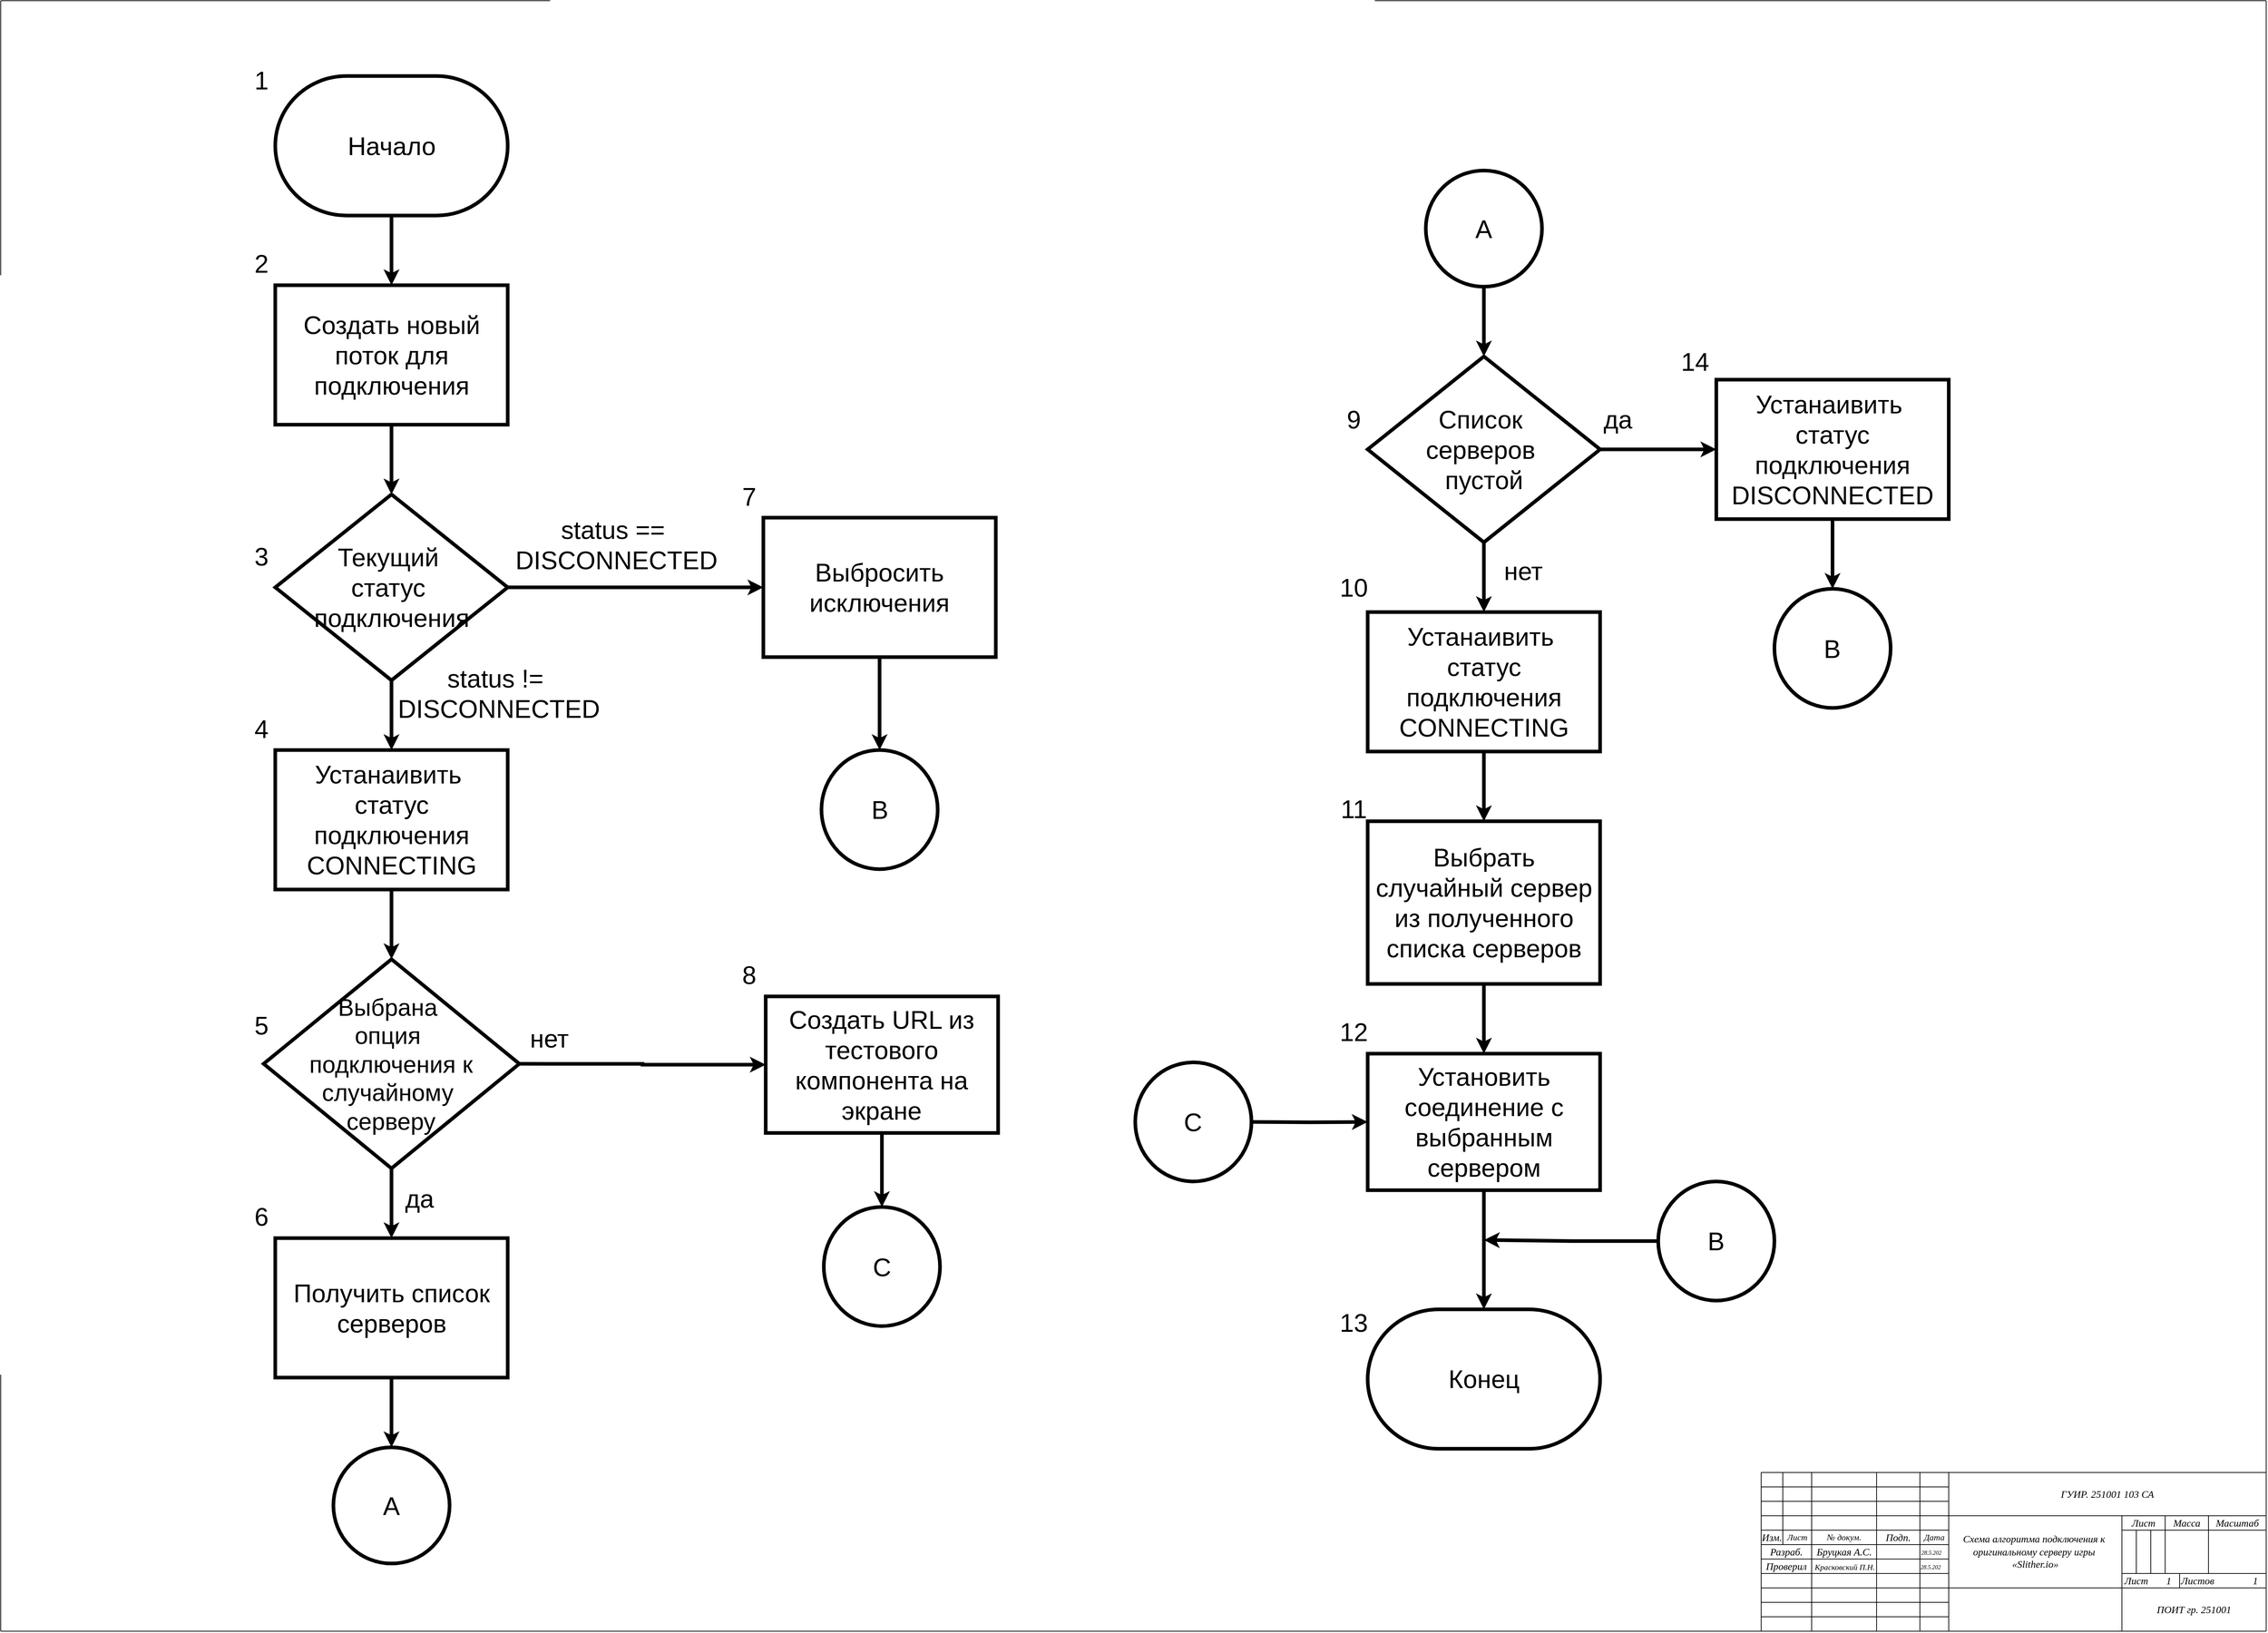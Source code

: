 <mxfile version="24.4.8" type="device">
  <diagram id="b_TIV87pcosbFDb4-95I" name="Page-1">
    <mxGraphModel dx="5293" dy="3713" grid="1" gridSize="10" guides="1" tooltips="1" connect="1" arrows="1" fold="1" page="1" pageScale="1" pageWidth="3300" pageHeight="2339" math="0" shadow="0">
      <root>
        <mxCell id="0" />
        <mxCell id="1" parent="0" />
        <mxCell id="flblZkYbyNQ9tiGkdh4v-29" value="" style="group;fontSize=14;" parent="1" vertex="1" connectable="0">
          <mxGeometry x="2560" y="2080" width="700" height="220" as="geometry" />
        </mxCell>
        <mxCell id="U5MXIK-24vMOK5HsXXuc-69" style="vsdxID=8;edgeStyle=none;startArrow=none;endArrow=none;startSize=5;endSize=5;strokeColor=#000000;spacingTop=0;spacingBottom=0;spacingLeft=0;spacingRight=0;verticalAlign=middle;html=1;labelBackgroundColor=#ffffff;rounded=0;fontSize=14;" parent="flblZkYbyNQ9tiGkdh4v-29" edge="1">
          <mxGeometry relative="1" as="geometry">
            <mxPoint as="offset" />
            <Array as="points" />
            <mxPoint as="sourcePoint" />
            <mxPoint x="700" as="targetPoint" />
          </mxGeometry>
        </mxCell>
        <mxCell id="U5MXIK-24vMOK5HsXXuc-68" style="vsdxID=6;edgeStyle=none;startArrow=none;endArrow=none;startSize=5;endSize=5;strokeColor=#000000;spacingTop=0;spacingBottom=0;spacingLeft=0;spacingRight=0;verticalAlign=middle;html=1;labelBackgroundColor=#ffffff;rounded=0;fontSize=14;" parent="flblZkYbyNQ9tiGkdh4v-29" edge="1">
          <mxGeometry relative="1" as="geometry">
            <mxPoint x="10" as="offset" />
            <Array as="points" />
            <mxPoint y="220" as="sourcePoint" />
            <mxPoint as="targetPoint" />
          </mxGeometry>
        </mxCell>
        <mxCell id="U5MXIK-24vMOK5HsXXuc-2" value="&lt;p style=&quot;margin: 0px; text-indent: 0px; direction: ltr; font-size: 14px;&quot;&gt;&lt;font style=&quot;font-size: 14px; font-family: &amp;quot;times new roman&amp;quot;; color: rgb(0, 0, 0); direction: ltr; letter-spacing: 0px; line-height: 140%; opacity: 1;&quot;&gt;&lt;i style=&quot;font-size: 14px;&quot;&gt;Разраб.&lt;/i&gt;&lt;/font&gt;&lt;font style=&quot;font-size: 14px; font-family: &amp;quot;times new roman&amp;quot;; color: rgb(0, 0, 0); direction: ltr; letter-spacing: 0px; line-height: 140%; opacity: 1;&quot;&gt;&lt;br style=&quot;font-size: 14px;&quot;&gt;&lt;/font&gt;&lt;/p&gt;" style="verticalAlign=middle;align=center;vsdxID=41;fillColor=none;gradientColor=none;shape=stencil(nZBLDoAgDERP0z3SIyjew0SURgSD+Lu9kMZoXLhwN9O+tukAlrNpJg1SzDH4QW/URgNYgZTkjA4UkwJUgGXng+6DX1zLfmoymdXo17xh5zmRJ6Q42BWCfc2oJfdAr+Yv+AP9Cb7OJ3H/2JG1HNGz/84klThPVCc=);strokeColor=none;labelBackgroundColor=none;rounded=0;html=1;whiteSpace=wrap;fontSize=14;" parent="flblZkYbyNQ9tiGkdh4v-29" vertex="1">
          <mxGeometry y="100" width="70" height="20" as="geometry" />
        </mxCell>
        <mxCell id="U5MXIK-24vMOK5HsXXuc-4" value="&lt;p style=&quot;margin: 0px; text-indent: 0px; direction: ltr; font-size: 14px;&quot;&gt;&lt;font style=&quot;font-size: 14px; font-family: &amp;quot;times new roman&amp;quot;; color: rgb(0, 0, 0); direction: ltr; letter-spacing: 0px; line-height: 140%; opacity: 1;&quot;&gt;&lt;i style=&quot;font-size: 14px;&quot;&gt;Подп.&lt;/i&gt;&lt;/font&gt;&lt;font style=&quot;font-size: 14px; font-family: &amp;quot;times new roman&amp;quot;; color: rgb(0, 0, 0); direction: ltr; letter-spacing: 0px; line-height: 140%; opacity: 1;&quot;&gt;&lt;br style=&quot;font-size: 14px;&quot;&gt;&lt;/font&gt;&lt;/p&gt;" style="verticalAlign=middle;align=center;vsdxID=45;fillColor=none;gradientColor=none;shape=stencil(nZBLDoAgDERP0z3SIyjew0SURgSD+Lu9kMZoXLhwN9O+tukAlrNpJg1SzDH4QW/URgNYgZTkjA4UkwJUgGXng+6DX1zLfmoymdXo17xh5zmRJ6Q42BWCfc2oJfdAr+Yv+AP9Cb7OJ3H/2JG1HNGz/84klThPVCc=);strokeColor=none;labelBackgroundColor=none;rounded=0;html=1;whiteSpace=wrap;fontSize=14;" parent="flblZkYbyNQ9tiGkdh4v-29" vertex="1">
          <mxGeometry x="160" y="80" width="60" height="20" as="geometry" />
        </mxCell>
        <mxCell id="U5MXIK-24vMOK5HsXXuc-5" value="&lt;p style=&quot;margin: 0px; text-indent: 0px; direction: ltr; font-size: 14px;&quot;&gt;&lt;font style=&quot;font-size: 14px; font-family: &amp;quot;times new roman&amp;quot;; color: rgb(0, 0, 0); direction: ltr; letter-spacing: 0px; line-height: 140%; opacity: 1;&quot;&gt;&lt;i style=&quot;font-size: 14px;&quot;&gt;Лист&lt;/i&gt;&lt;/font&gt;&lt;font style=&quot;font-size: 14px; font-family: &amp;quot;times new roman&amp;quot;; color: rgb(0, 0, 0); direction: ltr; letter-spacing: 0px; line-height: 140%; opacity: 1;&quot;&gt;&lt;br style=&quot;font-size: 14px;&quot;&gt;&lt;/font&gt;&lt;/p&gt;" style="verticalAlign=middle;align=center;vsdxID=46;fillColor=none;gradientColor=none;shape=stencil(nZBLDoAgDERP0z3SIyjew0SURgSD+Lu9kMZoXLhwN9O+tukAlrNpJg1SzDH4QW/URgNYgZTkjA4UkwJUgGXng+6DX1zLfmoymdXo17xh5zmRJ6Q42BWCfc2oJfdAr+Yv+AP9Cb7OJ3H/2JG1HNGz/84klThPVCc=);strokeColor=none;labelBackgroundColor=none;rounded=0;html=1;whiteSpace=wrap;fontSize=14;" parent="flblZkYbyNQ9tiGkdh4v-29" vertex="1">
          <mxGeometry x="500" y="60" width="60" height="20" as="geometry" />
        </mxCell>
        <mxCell id="U5MXIK-24vMOK5HsXXuc-7" style="vsdxID=48;edgeStyle=none;startArrow=none;endArrow=none;startSize=5;endSize=5;strokeColor=#000000;spacingTop=0;spacingBottom=0;spacingLeft=0;spacingRight=0;verticalAlign=middle;html=1;labelBackgroundColor=#ffffff;rounded=0;fontSize=14;" parent="flblZkYbyNQ9tiGkdh4v-29" edge="1">
          <mxGeometry relative="1" as="geometry">
            <mxPoint x="10" as="offset" />
            <Array as="points">
              <mxPoint x="580" y="150" />
            </Array>
            <mxPoint x="580" y="160" as="sourcePoint" />
            <mxPoint x="580" y="140" as="targetPoint" />
          </mxGeometry>
        </mxCell>
        <mxCell id="U5MXIK-24vMOK5HsXXuc-9" value="&lt;p style=&quot;margin: 0px ; text-indent: 0px ; direction: ltr ; font-size: 14px&quot;&gt;&lt;font style=&quot;font-size: 14px ; font-family: &amp;quot;times new roman&amp;quot; ; color: rgb(0 , 0 , 0) ; direction: ltr ; letter-spacing: 0px ; line-height: 140% ; opacity: 1&quot;&gt;&lt;i style=&quot;font-size: 14px&quot;&gt;ГУИР. 251001 103 СА&lt;/i&gt;&lt;/font&gt;&lt;font style=&quot;font-size: 14px ; font-family: &amp;quot;times new roman&amp;quot; ; color: rgb(0 , 0 , 0) ; direction: ltr ; letter-spacing: 0px ; line-height: 140% ; opacity: 1&quot;&gt;&lt;br style=&quot;font-size: 14px&quot;&gt;&lt;/font&gt;&lt;/p&gt;" style="verticalAlign=middle;align=center;vsdxID=50;fillColor=none;gradientColor=none;shape=stencil(nZBLDoAgDERP0z3SIyjew0SURgSD+Lu9kMZoXLhwN9O+tukAlrNpJg1SzDH4QW/URgNYgZTkjA4UkwJUgGXng+6DX1zLfmoymdXo17xh5zmRJ6Q42BWCfc2oJfdAr+Yv+AP9Cb7OJ3H/2JG1HNGz/84klThPVCc=);strokeColor=none;labelBackgroundColor=none;rounded=0;html=1;whiteSpace=wrap;fontSize=14;" parent="flblZkYbyNQ9tiGkdh4v-29" vertex="1">
          <mxGeometry x="260" width="440" height="60" as="geometry" />
        </mxCell>
        <mxCell id="U5MXIK-24vMOK5HsXXuc-14" value="&lt;p style=&quot;margin: 0px ; text-indent: 0px ; direction: ltr&quot;&gt;&lt;font face=&quot;Times New Roman&quot;&gt;&lt;i&gt;&lt;span style=&quot;background-color: initial;&quot;&gt;Схема алгоритма подключения к&amp;nbsp;&lt;/span&gt;&lt;br&gt;&lt;/i&gt;&lt;/font&gt;&lt;/p&gt;&lt;p style=&quot;margin: 0px; direction: ltr;&quot;&gt;&lt;font face=&quot;tBIM56NVSKvf0tMKFWMh&quot;&gt;&lt;i&gt;оригинальному серверу игры&amp;nbsp;&lt;/i&gt;&lt;/font&gt;&lt;/p&gt;&lt;p style=&quot;margin: 0px; direction: ltr;&quot;&gt;&lt;i&gt;&lt;font face=&quot;tBIM56NVSKvf0tMKFWMh&quot; style=&quot;direction: ltr; line-height: 120%; opacity: 1;&quot;&gt;&lt;/font&gt;&lt;/i&gt;&lt;/p&gt;&lt;p style=&quot;margin: 0px; direction: ltr;&quot;&gt;&lt;font face=&quot;tBIM56NVSKvf0tMKFWMh&quot;&gt;&lt;i&gt;«Slither.io»&lt;/i&gt;&lt;/font&gt;&lt;/p&gt;" style="verticalAlign=middle;align=center;vsdxID=51;fillColor=none;gradientColor=none;shape=stencil(nZBLDoAgDERP0z3SIyjew0SURgSD+Lu9kMZoXLhwN9O+tukAlrNpJg1SzDH4QW/URgNYgZTkjA4UkwJUgGXng+6DX1zLfmoymdXo17xh5zmRJ6Q42BWCfc2oJfdAr+Yv+AP9Cb7OJ3H/2JG1HNGz/84klThPVCc=);strokeColor=none;labelBackgroundColor=none;rounded=0;html=1;whiteSpace=wrap;fontSize=14;" parent="flblZkYbyNQ9tiGkdh4v-29" vertex="1">
          <mxGeometry x="260" y="60" width="240" height="100" as="geometry" />
        </mxCell>
        <mxCell id="U5MXIK-24vMOK5HsXXuc-66" style="vsdxID=1;edgeStyle=none;startArrow=none;endArrow=none;startSize=5;endSize=5;strokeColor=#000000;spacingTop=0;spacingBottom=0;spacingLeft=0;spacingRight=0;verticalAlign=middle;html=1;labelBackgroundColor=#ffffff;rounded=0;fontSize=14;" parent="flblZkYbyNQ9tiGkdh4v-29" edge="1">
          <mxGeometry relative="1" as="geometry">
            <mxPoint x="10" as="offset" />
            <Array as="points" />
            <mxPoint x="500" y="220" as="sourcePoint" />
            <mxPoint x="500" y="60" as="targetPoint" />
          </mxGeometry>
        </mxCell>
        <mxCell id="U5MXIK-24vMOK5HsXXuc-67" style="vsdxID=4;edgeStyle=none;startArrow=none;endArrow=none;startSize=5;endSize=5;strokeColor=#000000;spacingTop=0;spacingBottom=0;spacingLeft=0;spacingRight=0;verticalAlign=middle;html=1;labelBackgroundColor=#ffffff;rounded=0;fontSize=14;" parent="flblZkYbyNQ9tiGkdh4v-29" edge="1">
          <mxGeometry relative="1" as="geometry">
            <mxPoint x="10" as="offset" />
            <Array as="points" />
            <mxPoint x="260" y="220" as="sourcePoint" />
            <mxPoint x="260" as="targetPoint" />
          </mxGeometry>
        </mxCell>
        <mxCell id="U5MXIK-24vMOK5HsXXuc-70" style="vsdxID=11;edgeStyle=none;startArrow=none;endArrow=none;startSize=5;endSize=5;strokeColor=#000000;spacingTop=0;spacingBottom=0;spacingLeft=0;spacingRight=0;verticalAlign=middle;html=1;labelBackgroundColor=#ffffff;rounded=0;fontSize=14;" parent="flblZkYbyNQ9tiGkdh4v-29" edge="1">
          <mxGeometry relative="1" as="geometry">
            <Array as="points" />
            <mxPoint x="700" y="60" as="sourcePoint" />
            <mxPoint y="60" as="targetPoint" />
          </mxGeometry>
        </mxCell>
        <mxCell id="U5MXIK-24vMOK5HsXXuc-71" style="vsdxID=12;edgeStyle=none;startArrow=none;endArrow=none;startSize=5;endSize=5;strokeColor=#000000;spacingTop=0;spacingBottom=0;spacingLeft=0;spacingRight=0;verticalAlign=middle;html=1;labelBackgroundColor=#ffffff;rounded=0;fontSize=14;" parent="flblZkYbyNQ9tiGkdh4v-29" edge="1">
          <mxGeometry relative="1" as="geometry">
            <Array as="points" />
            <mxPoint x="700" y="160" as="sourcePoint" />
            <mxPoint y="160" as="targetPoint" />
          </mxGeometry>
        </mxCell>
        <mxCell id="U5MXIK-24vMOK5HsXXuc-72" style="vsdxID=13;edgeStyle=none;startArrow=none;endArrow=none;startSize=5;endSize=5;strokeColor=#000000;spacingTop=0;spacingBottom=0;spacingLeft=0;spacingRight=0;verticalAlign=middle;html=1;labelBackgroundColor=#ffffff;rounded=0;fontSize=14;" parent="flblZkYbyNQ9tiGkdh4v-29" edge="1">
          <mxGeometry relative="1" as="geometry">
            <Array as="points" />
            <mxPoint x="260" y="200" as="sourcePoint" />
            <mxPoint y="200" as="targetPoint" />
          </mxGeometry>
        </mxCell>
        <mxCell id="U5MXIK-24vMOK5HsXXuc-73" style="vsdxID=22;edgeStyle=none;startArrow=none;endArrow=none;startSize=5;endSize=5;strokeColor=#000000;spacingTop=0;spacingBottom=0;spacingLeft=0;spacingRight=0;verticalAlign=middle;html=1;labelBackgroundColor=#ffffff;rounded=0;fontSize=14;" parent="flblZkYbyNQ9tiGkdh4v-29" edge="1">
          <mxGeometry relative="1" as="geometry">
            <Array as="points" />
            <mxPoint x="260" y="180" as="sourcePoint" />
            <mxPoint y="180" as="targetPoint" />
          </mxGeometry>
        </mxCell>
        <mxCell id="U5MXIK-24vMOK5HsXXuc-74" style="vsdxID=23;edgeStyle=none;startArrow=none;endArrow=none;startSize=5;endSize=5;strokeColor=#000000;spacingTop=0;spacingBottom=0;spacingLeft=0;spacingRight=0;verticalAlign=middle;html=1;labelBackgroundColor=#ffffff;rounded=0;fontSize=14;" parent="flblZkYbyNQ9tiGkdh4v-29" edge="1">
          <mxGeometry relative="1" as="geometry">
            <Array as="points" />
            <mxPoint x="260" y="140" as="sourcePoint" />
            <mxPoint y="140" as="targetPoint" />
          </mxGeometry>
        </mxCell>
        <mxCell id="U5MXIK-24vMOK5HsXXuc-75" style="vsdxID=24;edgeStyle=none;startArrow=none;endArrow=none;startSize=5;endSize=5;strokeColor=#000000;spacingTop=0;spacingBottom=0;spacingLeft=0;spacingRight=0;verticalAlign=middle;html=1;labelBackgroundColor=#ffffff;rounded=0;fontSize=14;" parent="flblZkYbyNQ9tiGkdh4v-29" edge="1">
          <mxGeometry relative="1" as="geometry">
            <Array as="points" />
            <mxPoint x="260" y="120" as="sourcePoint" />
            <mxPoint y="120" as="targetPoint" />
          </mxGeometry>
        </mxCell>
        <mxCell id="U5MXIK-24vMOK5HsXXuc-76" style="vsdxID=25;edgeStyle=none;startArrow=none;endArrow=none;startSize=5;endSize=5;strokeColor=#000000;spacingTop=0;spacingBottom=0;spacingLeft=0;spacingRight=0;verticalAlign=middle;html=1;labelBackgroundColor=#ffffff;rounded=0;fontSize=14;" parent="flblZkYbyNQ9tiGkdh4v-29" edge="1">
          <mxGeometry relative="1" as="geometry">
            <Array as="points" />
            <mxPoint x="260" y="100" as="sourcePoint" />
            <mxPoint y="100" as="targetPoint" />
          </mxGeometry>
        </mxCell>
        <mxCell id="U5MXIK-24vMOK5HsXXuc-77" style="vsdxID=26;edgeStyle=none;startArrow=none;endArrow=none;startSize=5;endSize=5;strokeColor=#000000;spacingTop=0;spacingBottom=0;spacingLeft=0;spacingRight=0;verticalAlign=middle;html=1;labelBackgroundColor=#ffffff;rounded=0;fontSize=14;" parent="flblZkYbyNQ9tiGkdh4v-29" edge="1">
          <mxGeometry relative="1" as="geometry">
            <Array as="points" />
            <mxPoint x="260" y="80" as="sourcePoint" />
            <mxPoint y="80" as="targetPoint" />
          </mxGeometry>
        </mxCell>
        <mxCell id="U5MXIK-24vMOK5HsXXuc-78" style="vsdxID=27;edgeStyle=none;startArrow=none;endArrow=none;startSize=5;endSize=5;strokeColor=#000000;spacingTop=0;spacingBottom=0;spacingLeft=0;spacingRight=0;verticalAlign=middle;html=1;labelBackgroundColor=#ffffff;rounded=0;fontSize=14;" parent="flblZkYbyNQ9tiGkdh4v-29" edge="1">
          <mxGeometry relative="1" as="geometry">
            <Array as="points" />
            <mxPoint x="260" y="40" as="sourcePoint" />
            <mxPoint y="40" as="targetPoint" />
          </mxGeometry>
        </mxCell>
        <mxCell id="U5MXIK-24vMOK5HsXXuc-79" style="vsdxID=28;edgeStyle=none;startArrow=none;endArrow=none;startSize=5;endSize=5;strokeColor=#000000;spacingTop=0;spacingBottom=0;spacingLeft=0;spacingRight=0;verticalAlign=middle;html=1;labelBackgroundColor=#ffffff;rounded=0;fontSize=14;" parent="flblZkYbyNQ9tiGkdh4v-29" edge="1">
          <mxGeometry relative="1" as="geometry">
            <Array as="points" />
            <mxPoint x="260" y="20" as="sourcePoint" />
            <mxPoint y="20" as="targetPoint" />
          </mxGeometry>
        </mxCell>
        <mxCell id="U5MXIK-24vMOK5HsXXuc-80" style="vsdxID=29;edgeStyle=none;startArrow=none;endArrow=none;startSize=5;endSize=5;strokeColor=#000000;spacingTop=0;spacingBottom=0;spacingLeft=0;spacingRight=0;verticalAlign=middle;html=1;labelBackgroundColor=#ffffff;rounded=0;fontSize=14;" parent="flblZkYbyNQ9tiGkdh4v-29" edge="1">
          <mxGeometry relative="1" as="geometry">
            <Array as="points" />
            <mxPoint x="700" y="140" as="sourcePoint" />
            <mxPoint x="500" y="140" as="targetPoint" />
          </mxGeometry>
        </mxCell>
        <mxCell id="U5MXIK-24vMOK5HsXXuc-81" style="vsdxID=30;edgeStyle=none;startArrow=none;endArrow=none;startSize=5;endSize=5;strokeColor=#000000;spacingTop=0;spacingBottom=0;spacingLeft=0;spacingRight=0;verticalAlign=middle;html=1;labelBackgroundColor=#ffffff;rounded=0;fontSize=14;" parent="flblZkYbyNQ9tiGkdh4v-29" edge="1">
          <mxGeometry relative="1" as="geometry">
            <Array as="points" />
            <mxPoint x="700" y="80" as="sourcePoint" />
            <mxPoint x="500" y="80" as="targetPoint" />
          </mxGeometry>
        </mxCell>
        <mxCell id="U5MXIK-24vMOK5HsXXuc-82" style="vsdxID=31;edgeStyle=none;startArrow=none;endArrow=none;startSize=5;endSize=5;strokeColor=#000000;spacingTop=0;spacingBottom=0;spacingLeft=0;spacingRight=0;verticalAlign=middle;html=1;labelBackgroundColor=#ffffff;rounded=0;fontSize=14;" parent="flblZkYbyNQ9tiGkdh4v-29" edge="1">
          <mxGeometry relative="1" as="geometry">
            <mxPoint x="10" as="offset" />
            <Array as="points" />
            <mxPoint x="220" y="220" as="sourcePoint" />
            <mxPoint x="220" as="targetPoint" />
          </mxGeometry>
        </mxCell>
        <mxCell id="U5MXIK-24vMOK5HsXXuc-83" style="vsdxID=33;edgeStyle=none;startArrow=none;endArrow=none;startSize=5;endSize=5;strokeColor=#000000;spacingTop=0;spacingBottom=0;spacingLeft=0;spacingRight=0;verticalAlign=middle;html=1;labelBackgroundColor=#ffffff;rounded=0;fontSize=14;" parent="flblZkYbyNQ9tiGkdh4v-29" edge="1">
          <mxGeometry relative="1" as="geometry">
            <mxPoint x="10" as="offset" />
            <Array as="points" />
            <mxPoint x="160" y="220" as="sourcePoint" />
            <mxPoint x="160" as="targetPoint" />
          </mxGeometry>
        </mxCell>
        <mxCell id="U5MXIK-24vMOK5HsXXuc-84" style="vsdxID=34;edgeStyle=none;startArrow=none;endArrow=none;startSize=5;endSize=5;strokeColor=#000000;spacingTop=0;spacingBottom=0;spacingLeft=0;spacingRight=0;verticalAlign=middle;html=1;labelBackgroundColor=#ffffff;rounded=0;fontSize=14;" parent="flblZkYbyNQ9tiGkdh4v-29" edge="1">
          <mxGeometry relative="1" as="geometry">
            <mxPoint x="10" as="offset" />
            <Array as="points" />
            <mxPoint x="70" y="220" as="sourcePoint" />
            <mxPoint x="70" as="targetPoint" />
          </mxGeometry>
        </mxCell>
        <mxCell id="U5MXIK-24vMOK5HsXXuc-85" style="vsdxID=35;edgeStyle=none;startArrow=none;endArrow=none;startSize=5;endSize=5;strokeColor=#000000;spacingTop=0;spacingBottom=0;spacingLeft=0;spacingRight=0;verticalAlign=middle;html=1;labelBackgroundColor=#ffffff;rounded=0;fontSize=14;" parent="flblZkYbyNQ9tiGkdh4v-29" edge="1">
          <mxGeometry relative="1" as="geometry">
            <mxPoint x="10" as="offset" />
            <Array as="points" />
            <mxPoint x="30" y="100" as="sourcePoint" />
            <mxPoint x="30" as="targetPoint" />
          </mxGeometry>
        </mxCell>
        <mxCell id="U5MXIK-24vMOK5HsXXuc-86" style="vsdxID=36;edgeStyle=none;startArrow=none;endArrow=none;startSize=5;endSize=5;strokeColor=#000000;spacingTop=0;spacingBottom=0;spacingLeft=0;spacingRight=0;verticalAlign=middle;html=1;labelBackgroundColor=#ffffff;rounded=0;fontSize=14;" parent="flblZkYbyNQ9tiGkdh4v-29" edge="1">
          <mxGeometry relative="1" as="geometry">
            <mxPoint x="10" as="offset" />
            <Array as="points" />
            <mxPoint x="560" y="140" as="sourcePoint" />
            <mxPoint x="560" y="60" as="targetPoint" />
          </mxGeometry>
        </mxCell>
        <mxCell id="U5MXIK-24vMOK5HsXXuc-87" style="vsdxID=38;edgeStyle=none;startArrow=none;endArrow=none;startSize=5;endSize=5;strokeColor=#000000;spacingTop=0;spacingBottom=0;spacingLeft=0;spacingRight=0;verticalAlign=middle;html=1;labelBackgroundColor=#ffffff;rounded=0;fontSize=14;" parent="flblZkYbyNQ9tiGkdh4v-29" edge="1">
          <mxGeometry relative="1" as="geometry">
            <mxPoint x="10" as="offset" />
            <Array as="points" />
            <mxPoint x="620" y="140" as="sourcePoint" />
            <mxPoint x="620" y="60" as="targetPoint" />
          </mxGeometry>
        </mxCell>
        <mxCell id="U5MXIK-24vMOK5HsXXuc-88" style="vsdxID=39;edgeStyle=none;startArrow=none;endArrow=none;startSize=5;endSize=5;strokeColor=#000000;spacingTop=0;spacingBottom=0;spacingLeft=0;spacingRight=0;verticalAlign=middle;html=1;labelBackgroundColor=#ffffff;rounded=0;fontSize=14;" parent="flblZkYbyNQ9tiGkdh4v-29" edge="1">
          <mxGeometry relative="1" as="geometry">
            <mxPoint x="10" as="offset" />
            <Array as="points" />
            <mxPoint x="520" y="140" as="sourcePoint" />
            <mxPoint x="520" y="80" as="targetPoint" />
          </mxGeometry>
        </mxCell>
        <mxCell id="U5MXIK-24vMOK5HsXXuc-89" style="vsdxID=40;edgeStyle=none;startArrow=none;endArrow=none;startSize=5;endSize=5;strokeColor=#000000;spacingTop=0;spacingBottom=0;spacingLeft=0;spacingRight=0;verticalAlign=middle;html=1;labelBackgroundColor=#ffffff;rounded=0;fontSize=14;" parent="flblZkYbyNQ9tiGkdh4v-29" edge="1">
          <mxGeometry relative="1" as="geometry">
            <mxPoint x="10" as="offset" />
            <Array as="points" />
            <mxPoint x="540" y="140" as="sourcePoint" />
            <mxPoint x="540" y="80" as="targetPoint" />
          </mxGeometry>
        </mxCell>
        <mxCell id="U5MXIK-24vMOK5HsXXuc-6" value="&lt;p style=&quot;margin: 0px; text-indent: 0px; direction: ltr; font-size: 14px;&quot;&gt;&lt;font style=&quot;font-size: 14px; font-family: &amp;quot;times new roman&amp;quot;; color: rgb(0, 0, 0); direction: ltr; letter-spacing: 0px; line-height: 140%; opacity: 1;&quot;&gt;&lt;i style=&quot;font-size: 14px;&quot;&gt;Лист&lt;/i&gt;&lt;/font&gt;&lt;font style=&quot;font-size: 14px; font-family: &amp;quot;times new roman&amp;quot;; color: rgb(0, 0, 0); direction: ltr; letter-spacing: 0px; line-height: 140%; opacity: 1;&quot;&gt;&lt;br style=&quot;font-size: 14px;&quot;&gt;&lt;/font&gt;&lt;/p&gt;" style="verticalAlign=middle;align=center;vsdxID=47;fillColor=none;gradientColor=none;shape=stencil(nZBLDoAgDERP0z3SIyjew0SURgSD+Lu9kMZoXLhwN9O+tukAlrNpJg1SzDH4QW/URgNYgZTkjA4UkwJUgGXng+6DX1zLfmoymdXo17xh5zmRJ6Q42BWCfc2oJfdAr+Yv+AP9Cb7OJ3H/2JG1HNGz/84klThPVCc=);strokeColor=none;labelBackgroundColor=none;rounded=0;html=1;whiteSpace=wrap;fontSize=14;" parent="flblZkYbyNQ9tiGkdh4v-29" vertex="1">
          <mxGeometry x="500" y="140" width="40" height="20" as="geometry" />
        </mxCell>
        <mxCell id="flblZkYbyNQ9tiGkdh4v-3" value="&lt;p style=&quot;margin: 0px; text-indent: 0px; direction: ltr; font-size: 14px;&quot;&gt;&lt;font style=&quot;font-size: 14px; font-family: &amp;quot;times new roman&amp;quot;; color: rgb(0, 0, 0); direction: ltr; letter-spacing: 0px; line-height: 140%; opacity: 1;&quot;&gt;&lt;i style=&quot;font-size: 14px;&quot;&gt;Листов&lt;/i&gt;&lt;/font&gt;&lt;font style=&quot;font-size: 14px; font-family: &amp;quot;times new roman&amp;quot;; color: rgb(0, 0, 0); direction: ltr; letter-spacing: 0px; line-height: 140%; opacity: 1;&quot;&gt;&lt;br style=&quot;font-size: 14px;&quot;&gt;&lt;/font&gt;&lt;/p&gt;" style="verticalAlign=middle;align=center;vsdxID=47;fillColor=none;gradientColor=none;shape=stencil(nZBLDoAgDERP0z3SIyjew0SURgSD+Lu9kMZoXLhwN9O+tukAlrNpJg1SzDH4QW/URgNYgZTkjA4UkwJUgGXng+6DX1zLfmoymdXo17xh5zmRJ6Q42BWCfc2oJfdAr+Yv+AP9Cb7OJ3H/2JG1HNGz/84klThPVCc=);strokeColor=none;labelBackgroundColor=none;rounded=0;html=1;whiteSpace=wrap;fontSize=14;" parent="flblZkYbyNQ9tiGkdh4v-29" vertex="1">
          <mxGeometry x="580" y="140" width="50" height="20" as="geometry" />
        </mxCell>
        <mxCell id="flblZkYbyNQ9tiGkdh4v-5" value="&lt;p style=&quot;margin: 0px; text-indent: 0px; direction: ltr; font-size: 14px;&quot;&gt;&lt;font style=&quot;font-size: 14px; font-family: &amp;quot;times new roman&amp;quot;; color: rgb(0, 0, 0); direction: ltr; letter-spacing: 0px; line-height: 140%; opacity: 1;&quot;&gt;&lt;i style=&quot;font-size: 14px;&quot;&gt;1&lt;/i&gt;&lt;/font&gt;&lt;font style=&quot;font-size: 14px; font-family: &amp;quot;times new roman&amp;quot;; color: rgb(0, 0, 0); direction: ltr; letter-spacing: 0px; line-height: 140%; opacity: 1;&quot;&gt;&lt;br style=&quot;font-size: 14px;&quot;&gt;&lt;/font&gt;&lt;/p&gt;" style="verticalAlign=middle;align=center;vsdxID=47;fillColor=none;gradientColor=none;shape=stencil(nZBLDoAgDERP0z3SIyjew0SURgSD+Lu9kMZoXLhwN9O+tukAlrNpJg1SzDH4QW/URgNYgZTkjA4UkwJUgGXng+6DX1zLfmoymdXo17xh5zmRJ6Q42BWCfc2oJfdAr+Yv+AP9Cb7OJ3H/2JG1HNGz/84klThPVCc=);strokeColor=none;labelBackgroundColor=none;rounded=0;html=1;whiteSpace=wrap;fontSize=14;" parent="flblZkYbyNQ9tiGkdh4v-29" vertex="1">
          <mxGeometry x="670" y="140" width="30" height="20" as="geometry" />
        </mxCell>
        <mxCell id="flblZkYbyNQ9tiGkdh4v-6" value="&lt;p style=&quot;margin: 0px; text-indent: 0px; direction: ltr; font-size: 14px;&quot;&gt;&lt;font style=&quot;font-size: 14px; font-family: &amp;quot;times new roman&amp;quot;; color: rgb(0, 0, 0); direction: ltr; letter-spacing: 0px; line-height: 140%; opacity: 1;&quot;&gt;&lt;i style=&quot;font-size: 14px;&quot;&gt;1&lt;/i&gt;&lt;/font&gt;&lt;font style=&quot;font-size: 14px; font-family: &amp;quot;times new roman&amp;quot;; color: rgb(0, 0, 0); direction: ltr; letter-spacing: 0px; line-height: 140%; opacity: 1;&quot;&gt;&lt;br style=&quot;font-size: 14px;&quot;&gt;&lt;/font&gt;&lt;/p&gt;" style="verticalAlign=middle;align=center;vsdxID=47;fillColor=none;gradientColor=none;shape=stencil(nZBLDoAgDERP0z3SIyjew0SURgSD+Lu9kMZoXLhwN9O+tukAlrNpJg1SzDH4QW/URgNYgZTkjA4UkwJUgGXng+6DX1zLfmoymdXo17xh5zmRJ6Q42BWCfc2oJfdAr+Yv+AP9Cb7OJ3H/2JG1HNGz/84klThPVCc=);strokeColor=none;labelBackgroundColor=none;rounded=0;html=1;whiteSpace=wrap;fontSize=14;" parent="flblZkYbyNQ9tiGkdh4v-29" vertex="1">
          <mxGeometry x="550" y="140" width="30" height="20" as="geometry" />
        </mxCell>
        <mxCell id="flblZkYbyNQ9tiGkdh4v-7" value="&lt;p style=&quot;margin: 0px; text-indent: 0px; direction: ltr; font-size: 14px;&quot;&gt;&lt;font style=&quot;font-size: 14px; font-family: &amp;quot;times new roman&amp;quot;; color: rgb(0, 0, 0); direction: ltr; letter-spacing: 0px; line-height: 140%; opacity: 1;&quot;&gt;&lt;i style=&quot;font-size: 14px;&quot;&gt;Масса&lt;/i&gt;&lt;/font&gt;&lt;font style=&quot;font-size: 14px; font-family: &amp;quot;times new roman&amp;quot;; color: rgb(0, 0, 0); direction: ltr; letter-spacing: 0px; line-height: 140%; opacity: 1;&quot;&gt;&lt;br style=&quot;font-size: 14px;&quot;&gt;&lt;/font&gt;&lt;/p&gt;" style="verticalAlign=middle;align=center;vsdxID=46;fillColor=none;gradientColor=none;shape=stencil(nZBLDoAgDERP0z3SIyjew0SURgSD+Lu9kMZoXLhwN9O+tukAlrNpJg1SzDH4QW/URgNYgZTkjA4UkwJUgGXng+6DX1zLfmoymdXo17xh5zmRJ6Q42BWCfc2oJfdAr+Yv+AP9Cb7OJ3H/2JG1HNGz/84klThPVCc=);strokeColor=none;labelBackgroundColor=none;rounded=0;html=1;whiteSpace=wrap;fontSize=14;" parent="flblZkYbyNQ9tiGkdh4v-29" vertex="1">
          <mxGeometry x="560" y="60" width="60" height="20" as="geometry" />
        </mxCell>
        <mxCell id="flblZkYbyNQ9tiGkdh4v-8" value="&lt;p style=&quot;margin: 0px; text-indent: 0px; direction: ltr; font-size: 14px;&quot;&gt;&lt;font style=&quot;font-size: 14px; font-family: &amp;quot;times new roman&amp;quot;; color: rgb(0, 0, 0); direction: ltr; letter-spacing: 0px; line-height: 140%; opacity: 1;&quot;&gt;&lt;i style=&quot;font-size: 14px;&quot;&gt;Масштаб&lt;/i&gt;&lt;/font&gt;&lt;font style=&quot;font-size: 14px; font-family: &amp;quot;times new roman&amp;quot;; color: rgb(0, 0, 0); direction: ltr; letter-spacing: 0px; line-height: 140%; opacity: 1;&quot;&gt;&lt;br style=&quot;font-size: 14px;&quot;&gt;&lt;/font&gt;&lt;/p&gt;" style="verticalAlign=middle;align=center;vsdxID=46;fillColor=none;gradientColor=none;shape=stencil(nZBLDoAgDERP0z3SIyjew0SURgSD+Lu9kMZoXLhwN9O+tukAlrNpJg1SzDH4QW/URgNYgZTkjA4UkwJUgGXng+6DX1zLfmoymdXo17xh5zmRJ6Q42BWCfc2oJfdAr+Yv+AP9Cb7OJ3H/2JG1HNGz/84klThPVCc=);strokeColor=none;labelBackgroundColor=none;rounded=0;html=1;whiteSpace=wrap;fontSize=14;" parent="flblZkYbyNQ9tiGkdh4v-29" vertex="1">
          <mxGeometry x="620" y="60" width="80" height="20" as="geometry" />
        </mxCell>
        <mxCell id="U5MXIK-24vMOK5HsXXuc-8" value="&lt;p style=&quot;margin: 0px ; text-indent: 0px ; direction: ltr ; font-size: 14px&quot;&gt;&lt;font style=&quot;font-size: 14px ; font-family: &amp;quot;times new roman&amp;quot; ; color: rgb(0 , 0 , 0) ; direction: ltr ; letter-spacing: 0px ; line-height: 140% ; opacity: 1&quot;&gt;&lt;i style=&quot;font-size: 14px&quot;&gt;ПОИТ гр. 251001&lt;/i&gt;&lt;/font&gt;&lt;font style=&quot;font-size: 14px ; font-family: &amp;quot;times new roman&amp;quot; ; color: rgb(0 , 0 , 0) ; direction: ltr ; letter-spacing: 0px ; line-height: 140% ; opacity: 1&quot;&gt;&lt;br style=&quot;font-size: 14px&quot;&gt;&lt;/font&gt;&lt;/p&gt;" style="verticalAlign=middle;align=center;vsdxID=49;fillColor=none;gradientColor=none;shape=stencil(nZBLDoAgDERP0z3SIyjew0SURgSD+Lu9kMZoXLhwN9O+tukAlrNpJg1SzDH4QW/URgNYgZTkjA4UkwJUgGXng+6DX1zLfmoymdXo17xh5zmRJ6Q42BWCfc2oJfdAr+Yv+AP9Cb7OJ3H/2JG1HNGz/84klThPVCc=);strokeColor=none;labelBackgroundColor=none;rounded=0;html=1;whiteSpace=wrap;fontSize=14;" parent="flblZkYbyNQ9tiGkdh4v-29" vertex="1">
          <mxGeometry x="500" y="160" width="200" height="60" as="geometry" />
        </mxCell>
        <mxCell id="flblZkYbyNQ9tiGkdh4v-12" value="&lt;p style=&quot;margin: 0px; text-indent: 0px; direction: ltr; font-size: 14px;&quot;&gt;&lt;font style=&quot;font-size: 14px; font-family: &amp;quot;times new roman&amp;quot;; color: rgb(0, 0, 0); direction: ltr; letter-spacing: 0px; line-height: 140%; opacity: 1;&quot;&gt;&lt;i style=&quot;font-size: 14px;&quot;&gt;Изм.&lt;/i&gt;&lt;/font&gt;&lt;font style=&quot;font-size: 14px; font-family: &amp;quot;times new roman&amp;quot;; color: rgb(0, 0, 0); direction: ltr; letter-spacing: 0px; line-height: 140%; opacity: 1;&quot;&gt;&lt;br style=&quot;font-size: 14px;&quot;&gt;&lt;/font&gt;&lt;/p&gt;" style="verticalAlign=middle;align=center;vsdxID=45;fillColor=none;gradientColor=none;shape=stencil(nZBLDoAgDERP0z3SIyjew0SURgSD+Lu9kMZoXLhwN9O+tukAlrNpJg1SzDH4QW/URgNYgZTkjA4UkwJUgGXng+6DX1zLfmoymdXo17xh5zmRJ6Q42BWCfc2oJfdAr+Yv+AP9Cb7OJ3H/2JG1HNGz/84klThPVCc=);strokeColor=none;labelBackgroundColor=none;rounded=0;html=1;whiteSpace=wrap;fontSize=14;" parent="flblZkYbyNQ9tiGkdh4v-29" vertex="1">
          <mxGeometry y="80" width="30" height="20" as="geometry" />
        </mxCell>
        <mxCell id="flblZkYbyNQ9tiGkdh4v-19" value="&lt;p style=&quot;margin: 0px ; text-indent: 0px ; direction: ltr&quot;&gt;&lt;br&gt;&lt;/p&gt;" style="verticalAlign=middle;align=center;vsdxID=41;fillColor=none;gradientColor=none;shape=stencil(nZBLDoAgDERP0z3SIyjew0SURgSD+Lu9kMZoXLhwN9O+tukAlrNpJg1SzDH4QW/URgNYgZTkjA4UkwJUgGXng+6DX1zLfmoymdXo17xh5zmRJ6Q42BWCfc2oJfdAr+Yv+AP9Cb7OJ3H/2JG1HNGz/84klThPVCc=);strokeColor=none;labelBackgroundColor=none;rounded=0;html=1;whiteSpace=wrap;fontSize=14;" parent="flblZkYbyNQ9tiGkdh4v-29" vertex="1">
          <mxGeometry x="70" y="100" width="90" height="20" as="geometry" />
        </mxCell>
        <mxCell id="_TU5-uRvaYoO45B7wxSe-66" value="" style="group" vertex="1" connectable="0" parent="1">
          <mxGeometry x="460.54" y="120" width="2439.46" height="2121" as="geometry" />
        </mxCell>
        <mxCell id="_TU5-uRvaYoO45B7wxSe-2" style="edgeStyle=orthogonalEdgeStyle;rounded=0;orthogonalLoop=1;jettySize=auto;html=1;exitX=0.5;exitY=1;exitDx=0;exitDy=0;exitPerimeter=0;entryX=0.5;entryY=0;entryDx=0;entryDy=0;strokeWidth=5;fontSize=35;" edge="1" parent="_TU5-uRvaYoO45B7wxSe-66" source="_TU5-uRvaYoO45B7wxSe-3" target="_TU5-uRvaYoO45B7wxSe-4">
          <mxGeometry relative="1" as="geometry" />
        </mxCell>
        <mxCell id="_TU5-uRvaYoO45B7wxSe-3" value="Начало" style="strokeWidth=5;html=1;shape=mxgraph.flowchart.terminator;whiteSpace=wrap;fontSize=35;" vertex="1" parent="_TU5-uRvaYoO45B7wxSe-66">
          <mxGeometry x="39.997" y="24.429" width="322.148" height="193.288" as="geometry" />
        </mxCell>
        <mxCell id="_TU5-uRvaYoO45B7wxSe-4" value="Создать новый поток для подключения" style="rounded=1;whiteSpace=wrap;html=1;absoluteArcSize=1;arcSize=0;strokeWidth=5;fontSize=35;" vertex="1" parent="_TU5-uRvaYoO45B7wxSe-66">
          <mxGeometry x="39.997" y="314.362" width="322.148" height="193.288" as="geometry" />
        </mxCell>
        <mxCell id="_TU5-uRvaYoO45B7wxSe-5" value="Выбросить исключения" style="rounded=1;whiteSpace=wrap;html=1;absoluteArcSize=1;arcSize=0;strokeWidth=5;fontSize=35;" vertex="1" parent="_TU5-uRvaYoO45B7wxSe-66">
          <mxGeometry x="716.507" y="636.509" width="322.148" height="193.288" as="geometry" />
        </mxCell>
        <mxCell id="_TU5-uRvaYoO45B7wxSe-6" style="edgeStyle=orthogonalEdgeStyle;rounded=0;orthogonalLoop=1;jettySize=auto;html=1;exitX=0.5;exitY=1;exitDx=0;exitDy=0;exitPerimeter=0;entryX=0.5;entryY=0;entryDx=0;entryDy=0;strokeWidth=5;fontSize=35;" edge="1" parent="_TU5-uRvaYoO45B7wxSe-66" source="_TU5-uRvaYoO45B7wxSe-8" target="_TU5-uRvaYoO45B7wxSe-9">
          <mxGeometry relative="1" as="geometry" />
        </mxCell>
        <mxCell id="_TU5-uRvaYoO45B7wxSe-7" style="edgeStyle=orthogonalEdgeStyle;rounded=0;orthogonalLoop=1;jettySize=auto;html=1;exitX=1;exitY=0.5;exitDx=0;exitDy=0;exitPerimeter=0;entryX=0;entryY=0.5;entryDx=0;entryDy=0;strokeWidth=5;fontSize=35;" edge="1" parent="_TU5-uRvaYoO45B7wxSe-66" source="_TU5-uRvaYoO45B7wxSe-8" target="_TU5-uRvaYoO45B7wxSe-5">
          <mxGeometry relative="1" as="geometry" />
        </mxCell>
        <mxCell id="_TU5-uRvaYoO45B7wxSe-8" value="&lt;font style=&quot;font-size: 35px;&quot;&gt;Текущий&amp;nbsp;&lt;/font&gt;&lt;div style=&quot;font-size: 35px;&quot;&gt;&lt;font style=&quot;font-size: 35px;&quot;&gt;статус&amp;nbsp;&lt;/font&gt;&lt;/div&gt;&lt;div style=&quot;font-size: 35px;&quot;&gt;&lt;font style=&quot;font-size: 35px;&quot;&gt;подключения&lt;/font&gt;&lt;/div&gt;" style="strokeWidth=5;html=1;shape=mxgraph.flowchart.decision;whiteSpace=wrap;fontSize=35;" vertex="1" parent="_TU5-uRvaYoO45B7wxSe-66">
          <mxGeometry x="39.997" y="604.294" width="322.148" height="257.718" as="geometry" />
        </mxCell>
        <mxCell id="_TU5-uRvaYoO45B7wxSe-9" value="Устанаивить&amp;nbsp;&lt;div style=&quot;font-size: 35px;&quot;&gt;&lt;span style=&quot;background-color: initial; font-size: 35px;&quot;&gt;статус&lt;/span&gt;&lt;div style=&quot;font-size: 35px;&quot;&gt;подключения CONNECTING&lt;/div&gt;&lt;/div&gt;" style="rounded=1;whiteSpace=wrap;html=1;absoluteArcSize=1;arcSize=0;strokeWidth=5;fontSize=35;" vertex="1" parent="_TU5-uRvaYoO45B7wxSe-66">
          <mxGeometry x="39.997" y="958.656" width="322.148" height="193.288" as="geometry" />
        </mxCell>
        <mxCell id="_TU5-uRvaYoO45B7wxSe-10" value="status !=&amp;nbsp;&lt;div style=&quot;font-size: 35px;&quot;&gt;DISCONNECTED&lt;/div&gt;" style="text;html=1;align=center;verticalAlign=middle;resizable=0;points=[];autosize=1;strokeColor=none;fillColor=none;strokeWidth=5;fontSize=35;" vertex="1" parent="_TU5-uRvaYoO45B7wxSe-66">
          <mxGeometry x="199.459" y="829.801" width="300" height="100" as="geometry" />
        </mxCell>
        <mxCell id="_TU5-uRvaYoO45B7wxSe-11" value="status ==&amp;nbsp;&lt;div style=&quot;font-size: 35px;&quot;&gt;DISCONNECTED&lt;/div&gt;" style="text;html=1;align=center;verticalAlign=middle;resizable=0;points=[];autosize=1;strokeColor=none;fillColor=none;strokeWidth=5;fontSize=35;" vertex="1" parent="_TU5-uRvaYoO45B7wxSe-66">
          <mxGeometry x="362.14" y="623.534" width="300" height="100" as="geometry" />
        </mxCell>
        <mxCell id="_TU5-uRvaYoO45B7wxSe-12" style="edgeStyle=orthogonalEdgeStyle;rounded=0;orthogonalLoop=1;jettySize=auto;html=1;exitX=0.5;exitY=1;exitDx=0;exitDy=0;entryX=0.5;entryY=0;entryDx=0;entryDy=0;entryPerimeter=0;strokeWidth=5;fontSize=35;" edge="1" parent="_TU5-uRvaYoO45B7wxSe-66" source="_TU5-uRvaYoO45B7wxSe-4" target="_TU5-uRvaYoO45B7wxSe-8">
          <mxGeometry relative="1" as="geometry" />
        </mxCell>
        <mxCell id="_TU5-uRvaYoO45B7wxSe-13" style="edgeStyle=orthogonalEdgeStyle;rounded=0;orthogonalLoop=1;jettySize=auto;html=1;exitX=0.5;exitY=1;exitDx=0;exitDy=0;exitPerimeter=0;entryX=0.5;entryY=0;entryDx=0;entryDy=0;strokeWidth=5;fontSize=35;" edge="1" parent="_TU5-uRvaYoO45B7wxSe-66" source="_TU5-uRvaYoO45B7wxSe-15" target="_TU5-uRvaYoO45B7wxSe-18">
          <mxGeometry relative="1" as="geometry" />
        </mxCell>
        <mxCell id="_TU5-uRvaYoO45B7wxSe-14" style="edgeStyle=orthogonalEdgeStyle;rounded=0;orthogonalLoop=1;jettySize=auto;html=1;exitX=1;exitY=0.5;exitDx=0;exitDy=0;exitPerimeter=0;entryX=0;entryY=0.5;entryDx=0;entryDy=0;strokeWidth=5;fontSize=35;" edge="1" parent="_TU5-uRvaYoO45B7wxSe-66" source="_TU5-uRvaYoO45B7wxSe-15" target="_TU5-uRvaYoO45B7wxSe-30">
          <mxGeometry relative="1" as="geometry" />
        </mxCell>
        <mxCell id="_TU5-uRvaYoO45B7wxSe-15" value="&lt;font style=&quot;font-size: 33px;&quot;&gt;Выбрана&amp;nbsp;&lt;/font&gt;&lt;div style=&quot;font-size: 33px;&quot;&gt;&lt;font style=&quot;font-size: 33px;&quot;&gt;опция&amp;nbsp;&lt;/font&gt;&lt;/div&gt;&lt;div style=&quot;font-size: 33px;&quot;&gt;&lt;font style=&quot;font-size: 33px;&quot;&gt;подключения к случайному&amp;nbsp;&lt;/font&gt;&lt;/div&gt;&lt;div style=&quot;font-size: 33px;&quot;&gt;&lt;font style=&quot;font-size: 33px;&quot;&gt;серверу&lt;/font&gt;&lt;br style=&quot;font-size: 33px;&quot;&gt;&lt;/div&gt;" style="strokeWidth=5;html=1;shape=mxgraph.flowchart.decision;whiteSpace=wrap;fontSize=33;" vertex="1" parent="_TU5-uRvaYoO45B7wxSe-66">
          <mxGeometry x="23.89" y="1248.588" width="354.362" height="289.932" as="geometry" />
        </mxCell>
        <mxCell id="_TU5-uRvaYoO45B7wxSe-16" style="edgeStyle=orthogonalEdgeStyle;rounded=0;orthogonalLoop=1;jettySize=auto;html=1;exitX=0.5;exitY=1;exitDx=0;exitDy=0;entryX=0.5;entryY=0;entryDx=0;entryDy=0;entryPerimeter=0;strokeWidth=5;fontSize=35;" edge="1" parent="_TU5-uRvaYoO45B7wxSe-66" source="_TU5-uRvaYoO45B7wxSe-9" target="_TU5-uRvaYoO45B7wxSe-15">
          <mxGeometry relative="1" as="geometry" />
        </mxCell>
        <mxCell id="_TU5-uRvaYoO45B7wxSe-17" style="edgeStyle=orthogonalEdgeStyle;rounded=0;orthogonalLoop=1;jettySize=auto;html=1;exitX=0.5;exitY=1;exitDx=0;exitDy=0;entryX=0.5;entryY=0;entryDx=0;entryDy=0;strokeWidth=5;fontSize=35;" edge="1" parent="_TU5-uRvaYoO45B7wxSe-66" source="_TU5-uRvaYoO45B7wxSe-18">
          <mxGeometry relative="1" as="geometry">
            <mxPoint x="201.071" y="1925.097" as="targetPoint" />
          </mxGeometry>
        </mxCell>
        <mxCell id="_TU5-uRvaYoO45B7wxSe-18" value="Получить список серверов" style="rounded=1;whiteSpace=wrap;html=1;absoluteArcSize=1;arcSize=0;strokeWidth=5;fontSize=35;" vertex="1" parent="_TU5-uRvaYoO45B7wxSe-66">
          <mxGeometry x="39.997" y="1635.164" width="322.148" height="193.288" as="geometry" />
        </mxCell>
        <mxCell id="_TU5-uRvaYoO45B7wxSe-19" style="edgeStyle=orthogonalEdgeStyle;rounded=0;orthogonalLoop=1;jettySize=auto;html=1;exitX=1;exitY=0.5;exitDx=0;exitDy=0;exitPerimeter=0;entryX=0;entryY=0.5;entryDx=0;entryDy=0;strokeWidth=5;fontSize=35;" edge="1" parent="_TU5-uRvaYoO45B7wxSe-66" source="_TU5-uRvaYoO45B7wxSe-21" target="_TU5-uRvaYoO45B7wxSe-22">
          <mxGeometry relative="1" as="geometry" />
        </mxCell>
        <mxCell id="_TU5-uRvaYoO45B7wxSe-20" style="edgeStyle=orthogonalEdgeStyle;rounded=0;orthogonalLoop=1;jettySize=auto;html=1;exitX=0.5;exitY=1;exitDx=0;exitDy=0;exitPerimeter=0;entryX=0.5;entryY=0;entryDx=0;entryDy=0;strokeWidth=5;fontSize=35;" edge="1" parent="_TU5-uRvaYoO45B7wxSe-66" source="_TU5-uRvaYoO45B7wxSe-21" target="_TU5-uRvaYoO45B7wxSe-28">
          <mxGeometry relative="1" as="geometry" />
        </mxCell>
        <mxCell id="_TU5-uRvaYoO45B7wxSe-21" value="Список&amp;nbsp;&lt;div style=&quot;font-size: 35px;&quot;&gt;серверов&amp;nbsp;&lt;/div&gt;&lt;div style=&quot;font-size: 35px;&quot;&gt;&lt;span style=&quot;background-color: initial; font-size: 35px;&quot;&gt;пустой&lt;/span&gt;&lt;/div&gt;" style="strokeWidth=5;html=1;shape=mxgraph.flowchart.decision;whiteSpace=wrap;fontSize=35;" vertex="1" parent="_TU5-uRvaYoO45B7wxSe-66">
          <mxGeometry x="1554.091" y="413.035" width="322.148" height="257.718" as="geometry" />
        </mxCell>
        <mxCell id="_TU5-uRvaYoO45B7wxSe-22" value="Устанаивить&amp;nbsp;&lt;div style=&quot;font-size: 35px;&quot;&gt;&lt;span style=&quot;background-color: initial; font-size: 35px;&quot;&gt;статус&lt;/span&gt;&lt;div style=&quot;font-size: 35px;&quot;&gt;подключения&lt;/div&gt;&lt;div style=&quot;font-size: 35px;&quot;&gt;DISCONNECTED&lt;/div&gt;&lt;/div&gt;" style="rounded=1;whiteSpace=wrap;html=1;absoluteArcSize=1;arcSize=0;strokeWidth=5;fontSize=35;" vertex="1" parent="_TU5-uRvaYoO45B7wxSe-66">
          <mxGeometry x="2037.312" y="445.25" width="322.148" height="193.288" as="geometry" />
        </mxCell>
        <mxCell id="_TU5-uRvaYoO45B7wxSe-23" value="да" style="text;html=1;align=center;verticalAlign=middle;resizable=0;points=[];autosize=1;strokeColor=none;fillColor=none;strokeWidth=5;fontSize=35;" vertex="1" parent="_TU5-uRvaYoO45B7wxSe-66">
          <mxGeometry x="209.459" y="1549.996" width="60" height="60" as="geometry" />
        </mxCell>
        <mxCell id="_TU5-uRvaYoO45B7wxSe-24" value="да" style="text;html=1;align=center;verticalAlign=middle;resizable=0;points=[];autosize=1;strokeColor=none;fillColor=none;strokeWidth=5;fontSize=35;" vertex="1" parent="_TU5-uRvaYoO45B7wxSe-66">
          <mxGeometry x="1870.669" y="469.999" width="60" height="60" as="geometry" />
        </mxCell>
        <mxCell id="_TU5-uRvaYoO45B7wxSe-25" style="edgeStyle=orthogonalEdgeStyle;rounded=0;orthogonalLoop=1;jettySize=auto;html=1;exitX=0.5;exitY=1;exitDx=0;exitDy=0;entryX=0.5;entryY=0;entryDx=0;entryDy=0;strokeWidth=5;fontSize=35;" edge="1" parent="_TU5-uRvaYoO45B7wxSe-66" source="_TU5-uRvaYoO45B7wxSe-26" target="_TU5-uRvaYoO45B7wxSe-35">
          <mxGeometry relative="1" as="geometry" />
        </mxCell>
        <mxCell id="_TU5-uRvaYoO45B7wxSe-26" value="Выбрать случайный сервер из полученного списка серверов" style="rounded=1;whiteSpace=wrap;html=1;absoluteArcSize=1;arcSize=0;strokeWidth=5;fontSize=35;" vertex="1" parent="_TU5-uRvaYoO45B7wxSe-66">
          <mxGeometry x="1554.091" y="1057.329" width="322.148" height="225.503" as="geometry" />
        </mxCell>
        <mxCell id="_TU5-uRvaYoO45B7wxSe-27" style="edgeStyle=orthogonalEdgeStyle;rounded=0;orthogonalLoop=1;jettySize=auto;html=1;exitX=0.5;exitY=1;exitDx=0;exitDy=0;entryX=0.5;entryY=0;entryDx=0;entryDy=0;strokeWidth=5;fontSize=35;" edge="1" parent="_TU5-uRvaYoO45B7wxSe-66" source="_TU5-uRvaYoO45B7wxSe-28" target="_TU5-uRvaYoO45B7wxSe-26">
          <mxGeometry relative="1" as="geometry" />
        </mxCell>
        <mxCell id="_TU5-uRvaYoO45B7wxSe-28" value="Устанаивить&amp;nbsp;&lt;div style=&quot;font-size: 35px;&quot;&gt;&lt;span style=&quot;background-color: initial; font-size: 35px;&quot;&gt;статус&lt;/span&gt;&lt;div style=&quot;font-size: 35px;&quot;&gt;подключения&lt;/div&gt;&lt;div style=&quot;font-size: 35px;&quot;&gt;CONNECTING&lt;/div&gt;&lt;/div&gt;" style="rounded=1;whiteSpace=wrap;html=1;absoluteArcSize=1;arcSize=0;strokeWidth=5;fontSize=35;" vertex="1" parent="_TU5-uRvaYoO45B7wxSe-66">
          <mxGeometry x="1554.091" y="767.397" width="322.148" height="193.288" as="geometry" />
        </mxCell>
        <mxCell id="_TU5-uRvaYoO45B7wxSe-29" value="нет" style="text;html=1;align=center;verticalAlign=middle;resizable=0;points=[];autosize=1;strokeColor=none;fillColor=none;strokeWidth=5;fontSize=35;" vertex="1" parent="_TU5-uRvaYoO45B7wxSe-66">
          <mxGeometry x="1729.456" y="679.998" width="80" height="60" as="geometry" />
        </mxCell>
        <mxCell id="_TU5-uRvaYoO45B7wxSe-30" value="Создать URL из тестового компонента на экране" style="rounded=1;whiteSpace=wrap;html=1;absoluteArcSize=1;arcSize=0;strokeWidth=5;fontSize=35;" vertex="1" parent="_TU5-uRvaYoO45B7wxSe-66">
          <mxGeometry x="719.728" y="1300.131" width="322.148" height="189.261" as="geometry" />
        </mxCell>
        <mxCell id="_TU5-uRvaYoO45B7wxSe-31" value="нет" style="text;html=1;align=center;verticalAlign=middle;resizable=0;points=[];autosize=1;strokeColor=none;fillColor=none;strokeWidth=5;fontSize=35;" vertex="1" parent="_TU5-uRvaYoO45B7wxSe-66">
          <mxGeometry x="379.809" y="1328.017" width="80" height="60" as="geometry" />
        </mxCell>
        <mxCell id="_TU5-uRvaYoO45B7wxSe-32" value="А" style="strokeWidth=5;html=1;shape=mxgraph.flowchart.start_2;whiteSpace=wrap;fontSize=35;" vertex="1" parent="_TU5-uRvaYoO45B7wxSe-66">
          <mxGeometry x="120.534" y="1925.097" width="161.074" height="161.073" as="geometry" />
        </mxCell>
        <mxCell id="_TU5-uRvaYoO45B7wxSe-33" value="А" style="strokeWidth=5;html=1;shape=mxgraph.flowchart.start_2;whiteSpace=wrap;fontSize=35;" vertex="1" parent="_TU5-uRvaYoO45B7wxSe-66">
          <mxGeometry x="1634.628" y="155.318" width="161.074" height="161.073" as="geometry" />
        </mxCell>
        <mxCell id="_TU5-uRvaYoO45B7wxSe-34" style="edgeStyle=orthogonalEdgeStyle;rounded=0;orthogonalLoop=1;jettySize=auto;html=1;exitX=0.5;exitY=1;exitDx=0;exitDy=0;exitPerimeter=0;entryX=0.5;entryY=0;entryDx=0;entryDy=0;entryPerimeter=0;strokeWidth=5;fontSize=35;" edge="1" parent="_TU5-uRvaYoO45B7wxSe-66" source="_TU5-uRvaYoO45B7wxSe-33" target="_TU5-uRvaYoO45B7wxSe-21">
          <mxGeometry relative="1" as="geometry" />
        </mxCell>
        <mxCell id="_TU5-uRvaYoO45B7wxSe-35" value="Установить соединение с выбранным сервером" style="rounded=1;whiteSpace=wrap;html=1;absoluteArcSize=1;arcSize=0;strokeWidth=5;fontSize=35;" vertex="1" parent="_TU5-uRvaYoO45B7wxSe-66">
          <mxGeometry x="1554.091" y="1379.476" width="322.148" height="189.261" as="geometry" />
        </mxCell>
        <mxCell id="_TU5-uRvaYoO45B7wxSe-36" value="Конец" style="strokeWidth=5;html=1;shape=mxgraph.flowchart.terminator;whiteSpace=wrap;fontSize=35;" vertex="1" parent="_TU5-uRvaYoO45B7wxSe-66">
          <mxGeometry x="1554.091" y="1733.838" width="322.148" height="193.288" as="geometry" />
        </mxCell>
        <mxCell id="_TU5-uRvaYoO45B7wxSe-37" style="edgeStyle=orthogonalEdgeStyle;rounded=0;orthogonalLoop=1;jettySize=auto;html=1;exitX=0.5;exitY=1;exitDx=0;exitDy=0;entryX=0.5;entryY=0;entryDx=0;entryDy=0;entryPerimeter=0;strokeWidth=5;fontSize=35;" edge="1" parent="_TU5-uRvaYoO45B7wxSe-66" source="_TU5-uRvaYoO45B7wxSe-35" target="_TU5-uRvaYoO45B7wxSe-36">
          <mxGeometry relative="1" as="geometry" />
        </mxCell>
        <mxCell id="_TU5-uRvaYoO45B7wxSe-38" style="edgeStyle=orthogonalEdgeStyle;rounded=0;orthogonalLoop=1;jettySize=auto;html=1;exitX=0;exitY=0.5;exitDx=0;exitDy=0;exitPerimeter=0;strokeWidth=5;fontSize=35;" edge="1" parent="_TU5-uRvaYoO45B7wxSe-66" source="_TU5-uRvaYoO45B7wxSe-39">
          <mxGeometry relative="1" as="geometry">
            <mxPoint x="1715.165" y="1637.762" as="targetPoint" />
          </mxGeometry>
        </mxCell>
        <mxCell id="_TU5-uRvaYoO45B7wxSe-39" value="В" style="strokeWidth=5;html=1;shape=mxgraph.flowchart.start_2;whiteSpace=wrap;fontSize=35;" vertex="1" parent="_TU5-uRvaYoO45B7wxSe-66">
          <mxGeometry x="1956.775" y="1556.657" width="161.074" height="165.1" as="geometry" />
        </mxCell>
        <mxCell id="_TU5-uRvaYoO45B7wxSe-40" value="В" style="strokeWidth=5;html=1;shape=mxgraph.flowchart.start_2;whiteSpace=wrap;fontSize=35;" vertex="1" parent="_TU5-uRvaYoO45B7wxSe-66">
          <mxGeometry x="797.044" y="958.656" width="161.074" height="165.1" as="geometry" />
        </mxCell>
        <mxCell id="_TU5-uRvaYoO45B7wxSe-41" style="edgeStyle=orthogonalEdgeStyle;rounded=0;orthogonalLoop=1;jettySize=auto;html=1;exitX=0.5;exitY=1;exitDx=0;exitDy=0;entryX=0.5;entryY=0;entryDx=0;entryDy=0;entryPerimeter=0;strokeWidth=5;fontSize=35;" edge="1" parent="_TU5-uRvaYoO45B7wxSe-66" source="_TU5-uRvaYoO45B7wxSe-5" target="_TU5-uRvaYoO45B7wxSe-40">
          <mxGeometry relative="1" as="geometry" />
        </mxCell>
        <mxCell id="_TU5-uRvaYoO45B7wxSe-42" value="В" style="strokeWidth=5;html=1;shape=mxgraph.flowchart.start_2;whiteSpace=wrap;fontSize=35;" vertex="1" parent="_TU5-uRvaYoO45B7wxSe-66">
          <mxGeometry x="2117.849" y="735.182" width="161.074" height="165.1" as="geometry" />
        </mxCell>
        <mxCell id="_TU5-uRvaYoO45B7wxSe-43" style="edgeStyle=orthogonalEdgeStyle;rounded=0;orthogonalLoop=1;jettySize=auto;html=1;exitX=0.5;exitY=1;exitDx=0;exitDy=0;entryX=0.5;entryY=0;entryDx=0;entryDy=0;entryPerimeter=0;strokeWidth=5;fontSize=35;" edge="1" parent="_TU5-uRvaYoO45B7wxSe-66" source="_TU5-uRvaYoO45B7wxSe-22" target="_TU5-uRvaYoO45B7wxSe-42">
          <mxGeometry relative="1" as="geometry" />
        </mxCell>
        <mxCell id="_TU5-uRvaYoO45B7wxSe-44" style="edgeStyle=orthogonalEdgeStyle;rounded=0;orthogonalLoop=1;jettySize=auto;html=1;exitX=1;exitY=0.5;exitDx=0;exitDy=0;exitPerimeter=0;entryX=0;entryY=0.5;entryDx=0;entryDy=0;strokeWidth=5;fontSize=35;" edge="1" parent="_TU5-uRvaYoO45B7wxSe-66" target="_TU5-uRvaYoO45B7wxSe-35">
          <mxGeometry relative="1" as="geometry">
            <mxPoint x="1393.017" y="1474.107" as="sourcePoint" />
          </mxGeometry>
        </mxCell>
        <mxCell id="_TU5-uRvaYoO45B7wxSe-45" value="С" style="strokeWidth=5;html=1;shape=mxgraph.flowchart.start_2;whiteSpace=wrap;fontSize=35;" vertex="1" parent="_TU5-uRvaYoO45B7wxSe-66">
          <mxGeometry x="1231.943" y="1391.557" width="161.074" height="165.1" as="geometry" />
        </mxCell>
        <mxCell id="_TU5-uRvaYoO45B7wxSe-46" value="С" style="strokeWidth=5;html=1;shape=mxgraph.flowchart.start_2;whiteSpace=wrap;fontSize=35;" vertex="1" parent="_TU5-uRvaYoO45B7wxSe-66">
          <mxGeometry x="800.265" y="1592.061" width="161.074" height="165.1" as="geometry" />
        </mxCell>
        <mxCell id="_TU5-uRvaYoO45B7wxSe-47" style="edgeStyle=orthogonalEdgeStyle;rounded=0;orthogonalLoop=1;jettySize=auto;html=1;exitX=0.5;exitY=1;exitDx=0;exitDy=0;entryX=0.5;entryY=0;entryDx=0;entryDy=0;entryPerimeter=0;strokeWidth=5;fontSize=35;" edge="1" parent="_TU5-uRvaYoO45B7wxSe-66" source="_TU5-uRvaYoO45B7wxSe-30" target="_TU5-uRvaYoO45B7wxSe-46">
          <mxGeometry relative="1" as="geometry" />
        </mxCell>
        <mxCell id="_TU5-uRvaYoO45B7wxSe-48" value="1" style="text;html=1;align=center;verticalAlign=middle;resizable=0;points=[];autosize=1;strokeColor=none;fillColor=none;fontSize=35;" vertex="1" parent="_TU5-uRvaYoO45B7wxSe-66">
          <mxGeometry width="40" height="60" as="geometry" />
        </mxCell>
        <mxCell id="_TU5-uRvaYoO45B7wxSe-49" value="2" style="text;html=1;align=center;verticalAlign=middle;resizable=0;points=[];autosize=1;strokeColor=none;fillColor=none;fontSize=35;" vertex="1" parent="_TU5-uRvaYoO45B7wxSe-66">
          <mxGeometry y="254.357" width="40" height="60" as="geometry" />
        </mxCell>
        <mxCell id="_TU5-uRvaYoO45B7wxSe-50" value="3" style="text;html=1;align=center;verticalAlign=middle;resizable=0;points=[];autosize=1;strokeColor=none;fillColor=none;fontSize=35;" vertex="1" parent="_TU5-uRvaYoO45B7wxSe-66">
          <mxGeometry y="660.001" width="40" height="60" as="geometry" />
        </mxCell>
        <mxCell id="_TU5-uRvaYoO45B7wxSe-51" value="4" style="text;html=1;align=center;verticalAlign=middle;resizable=0;points=[];autosize=1;strokeColor=none;fillColor=none;fontSize=35;" vertex="1" parent="_TU5-uRvaYoO45B7wxSe-66">
          <mxGeometry y="898.651" width="40" height="60" as="geometry" />
        </mxCell>
        <mxCell id="_TU5-uRvaYoO45B7wxSe-52" value="5" style="text;html=1;align=center;verticalAlign=middle;resizable=0;points=[];autosize=1;strokeColor=none;fillColor=none;fontSize=35;" vertex="1" parent="_TU5-uRvaYoO45B7wxSe-66">
          <mxGeometry y="1310.002" width="40" height="60" as="geometry" />
        </mxCell>
        <mxCell id="_TU5-uRvaYoO45B7wxSe-53" value="6" style="text;html=1;align=center;verticalAlign=middle;resizable=0;points=[];autosize=1;strokeColor=none;fillColor=none;fontSize=35;" vertex="1" parent="_TU5-uRvaYoO45B7wxSe-66">
          <mxGeometry y="1575.167" width="40" height="60" as="geometry" />
        </mxCell>
        <mxCell id="_TU5-uRvaYoO45B7wxSe-54" value="7" style="text;html=1;align=center;verticalAlign=middle;resizable=0;points=[];autosize=1;strokeColor=none;fillColor=none;strokeWidth=5;fontSize=35;" vertex="1" parent="_TU5-uRvaYoO45B7wxSe-66">
          <mxGeometry x="676.507" y="576.504" width="40" height="60" as="geometry" />
        </mxCell>
        <mxCell id="_TU5-uRvaYoO45B7wxSe-55" value="8" style="text;html=1;align=center;verticalAlign=middle;resizable=0;points=[];autosize=1;strokeColor=none;fillColor=none;strokeWidth=5;fontSize=35;" vertex="1" parent="_TU5-uRvaYoO45B7wxSe-66">
          <mxGeometry x="676.507" y="1240.133" width="40" height="60" as="geometry" />
        </mxCell>
        <mxCell id="_TU5-uRvaYoO45B7wxSe-56" value="9" style="text;html=1;align=center;verticalAlign=middle;resizable=0;points=[];autosize=1;strokeColor=none;fillColor=none;strokeWidth=5;fontSize=35;" vertex="1" parent="_TU5-uRvaYoO45B7wxSe-66">
          <mxGeometry x="1514.091" y="470.0" width="40" height="60" as="geometry" />
        </mxCell>
        <mxCell id="_TU5-uRvaYoO45B7wxSe-57" value="10" style="text;html=1;align=center;verticalAlign=middle;resizable=0;points=[];autosize=1;strokeColor=none;fillColor=none;strokeWidth=5;fontSize=35;" vertex="1" parent="_TU5-uRvaYoO45B7wxSe-66">
          <mxGeometry x="1504.087" y="703.151" width="60" height="60" as="geometry" />
        </mxCell>
        <mxCell id="_TU5-uRvaYoO45B7wxSe-58" value="11" style="text;html=1;align=center;verticalAlign=middle;resizable=0;points=[];autosize=1;strokeColor=none;fillColor=none;strokeWidth=5;fontSize=35;" vertex="1" parent="_TU5-uRvaYoO45B7wxSe-66">
          <mxGeometry x="1504.087" y="1010.0" width="60" height="60" as="geometry" />
        </mxCell>
        <mxCell id="_TU5-uRvaYoO45B7wxSe-59" value="12" style="text;html=1;align=center;verticalAlign=middle;resizable=0;points=[];autosize=1;strokeColor=none;fillColor=none;strokeWidth=5;fontSize=35;" vertex="1" parent="_TU5-uRvaYoO45B7wxSe-66">
          <mxGeometry x="1504.087" y="1319.477" width="60" height="60" as="geometry" />
        </mxCell>
        <mxCell id="_TU5-uRvaYoO45B7wxSe-60" value="13" style="text;html=1;align=center;verticalAlign=middle;resizable=0;points=[];autosize=1;strokeColor=none;fillColor=none;strokeWidth=5;fontSize=35;" vertex="1" parent="_TU5-uRvaYoO45B7wxSe-66">
          <mxGeometry x="1504.094" y="1721.756" width="60" height="60" as="geometry" />
        </mxCell>
        <mxCell id="_TU5-uRvaYoO45B7wxSe-61" value="14" style="text;html=1;align=center;verticalAlign=middle;resizable=0;points=[];autosize=1;strokeColor=none;fillColor=none;strokeWidth=5;fontSize=35;" vertex="1" parent="_TU5-uRvaYoO45B7wxSe-66">
          <mxGeometry x="1977.308" y="390.005" width="60" height="60" as="geometry" />
        </mxCell>
        <mxCell id="_TU5-uRvaYoO45B7wxSe-68" value="&lt;font style=&quot;font-size: 14px;&quot; face=&quot;Times New Roman&quot;&gt;&lt;i&gt;Бруцкая А.С.&lt;/i&gt;&lt;/font&gt;" style="text;whiteSpace=wrap;html=1;" vertex="1" parent="_TU5-uRvaYoO45B7wxSe-66">
          <mxGeometry x="2174.46" y="2056" width="100" height="40" as="geometry" />
        </mxCell>
        <mxCell id="flblZkYbyNQ9tiGkdh4v-20" value="&lt;p style=&quot;margin-left: 0 ; margin-right: 0 ; margin-top: 0px ; margin-bottom: 0px ; text-indent: 0 ; direction: ltr&quot;&gt;&lt;font size=&quot;1&quot; style=&quot;font-family: &amp;quot;times new roman&amp;quot;; color: rgb(0, 0, 0); direction: ltr; letter-spacing: 0px; line-height: 140%; opacity: 1;&quot;&gt;&lt;i style=&quot;font-size: 11px;&quot;&gt;Красковский П.Н.&lt;/i&gt;&lt;/font&gt;&lt;/p&gt;" style="verticalAlign=middle;align=center;vsdxID=41;fillColor=none;gradientColor=none;shape=stencil(nZBLDoAgDERP0z3SIyjew0SURgSD+Lu9kMZoXLhwN9O+tukAlrNpJg1SzDH4QW/URgNYgZTkjA4UkwJUgGXng+6DX1zLfmoymdXo17xh5zmRJ6Q42BWCfc2oJfdAr+Yv+AP9Cb7OJ3H/2JG1HNGz/84klThPVCc=);strokeColor=none;labelBackgroundColor=none;rounded=0;html=1;whiteSpace=wrap;" parent="_TU5-uRvaYoO45B7wxSe-66" vertex="1">
          <mxGeometry x="2165.46" y="2081" width="100" height="20" as="geometry" />
        </mxCell>
        <mxCell id="_TU5-uRvaYoO45B7wxSe-70" value="&lt;i style=&quot;forced-color-adjust: none; color: rgb(0, 0, 0); font-family: &amp;quot;times new roman&amp;quot;; font-variant-ligatures: normal; font-variant-caps: normal; font-weight: 400; letter-spacing: normal; orphans: 2; text-align: center; text-indent: 0px; text-transform: none; widows: 2; word-spacing: 0px; -webkit-text-stroke-width: 0px; white-space: normal; background-color: rgb(251, 251, 251); text-decoration-thickness: initial; text-decoration-style: initial; text-decoration-color: initial;&quot;&gt;&lt;font style=&quot;font-size: 8px;&quot;&gt;28.5.202&lt;/font&gt;&lt;/i&gt;" style="text;whiteSpace=wrap;html=1;" vertex="1" parent="_TU5-uRvaYoO45B7wxSe-66">
          <mxGeometry x="2319.46" y="2056" width="120" height="40" as="geometry" />
        </mxCell>
        <mxCell id="_TU5-uRvaYoO45B7wxSe-69" value="&lt;i style=&quot;forced-color-adjust: none; color: rgb(0, 0, 0); font-family: &amp;quot;times new roman&amp;quot;; font-variant-ligatures: normal; font-variant-caps: normal; font-weight: 400; letter-spacing: normal; orphans: 2; text-align: center; text-indent: 0px; text-transform: none; widows: 2; word-spacing: 0px; -webkit-text-stroke-width: 0px; white-space: normal; background-color: rgb(251, 251, 251); text-decoration-thickness: initial; text-decoration-style: initial; text-decoration-color: initial;&quot;&gt;&lt;font style=&quot;font-size: 8px;&quot;&gt;28.5.202&lt;/font&gt;&lt;/i&gt;" style="text;whiteSpace=wrap;html=1;" vertex="1" parent="_TU5-uRvaYoO45B7wxSe-66">
          <mxGeometry x="2318.46" y="2076" width="120" height="40" as="geometry" />
        </mxCell>
        <mxCell id="U5MXIK-24vMOK5HsXXuc-1" parent="0" />
        <mxCell id="U5MXIK-24vMOK5HsXXuc-10" style="vsdxID=56;edgeStyle=none;startArrow=none;endArrow=none;startSize=5;endSize=5;strokeColor=#000000;spacingTop=0;spacingBottom=0;spacingLeft=0;spacingRight=0;verticalAlign=middle;html=1;labelBackgroundColor=#ffffff;rounded=0;" parent="U5MXIK-24vMOK5HsXXuc-1" edge="1">
          <mxGeometry relative="1" as="geometry">
            <mxPoint as="offset" />
            <Array as="points" />
            <mxPoint x="120" y="40" as="sourcePoint" />
            <mxPoint x="3260" y="40" as="targetPoint" />
          </mxGeometry>
        </mxCell>
        <mxCell id="U5MXIK-24vMOK5HsXXuc-11" style="vsdxID=55;edgeStyle=none;startArrow=none;endArrow=none;startSize=5;endSize=5;strokeColor=#000000;spacingTop=0;spacingBottom=0;spacingLeft=0;spacingRight=0;verticalAlign=middle;html=1;labelBackgroundColor=#ffffff;rounded=0;" parent="U5MXIK-24vMOK5HsXXuc-1" edge="1">
          <mxGeometry relative="1" as="geometry">
            <mxPoint x="8" as="offset" />
            <Array as="points" />
            <mxPoint x="120" y="2300" as="sourcePoint" />
            <mxPoint x="120" y="40" as="targetPoint" />
          </mxGeometry>
        </mxCell>
        <mxCell id="U5MXIK-24vMOK5HsXXuc-12" style="vsdxID=54;edgeStyle=none;startArrow=none;endArrow=none;startSize=5;endSize=5;strokeColor=#000000;spacingTop=0;spacingBottom=0;spacingLeft=0;spacingRight=0;verticalAlign=middle;html=1;labelBackgroundColor=#ffffff;rounded=0;" parent="U5MXIK-24vMOK5HsXXuc-1" edge="1">
          <mxGeometry relative="1" as="geometry">
            <mxPoint as="offset" />
            <Array as="points" />
            <mxPoint x="120" y="2300" as="sourcePoint" />
            <mxPoint x="3260" y="2300" as="targetPoint" />
          </mxGeometry>
        </mxCell>
        <mxCell id="U5MXIK-24vMOK5HsXXuc-13" style="vsdxID=52;edgeStyle=none;startArrow=none;endArrow=none;startSize=5;endSize=5;strokeColor=#000000;spacingTop=0;spacingBottom=0;spacingLeft=0;spacingRight=0;verticalAlign=middle;html=1;labelBackgroundColor=#ffffff;rounded=0;" parent="U5MXIK-24vMOK5HsXXuc-1" edge="1">
          <mxGeometry relative="1" as="geometry">
            <mxPoint x="8" as="offset" />
            <Array as="points" />
            <mxPoint x="3260" y="2300" as="sourcePoint" />
            <mxPoint x="3260" y="40" as="targetPoint" />
          </mxGeometry>
        </mxCell>
        <mxCell id="U5MXIK-24vMOK5HsXXuc-90" value="Flowchart" parent="0" />
        <mxCell id="U5MXIK-24vMOK5HsXXuc-91" value="Блок-схема" parent="0" />
        <mxCell id="U5MXIK-24vMOK5HsXXuc-118" value="Connector" parent="0" />
        <mxCell id="flblZkYbyNQ9tiGkdh4v-10" value="&lt;p style=&quot;margin-left: 0 ; margin-right: 0 ; margin-top: 0px ; margin-bottom: 0px ; text-indent: 0 ; direction: ltr&quot;&gt;&lt;font style=&quot;font-size: 14px ; font-family: &amp;#34;times new roman&amp;#34; ; color: #000000 ; direction: ltr ; letter-spacing: 0px ; line-height: 140% ; opacity: 1&quot;&gt;&lt;i&gt;Проверил&lt;/i&gt;&lt;/font&gt;&lt;font style=&quot;font-size: 14px ; font-family: &amp;#34;times new roman&amp;#34; ; color: #000000 ; direction: ltr ; letter-spacing: 0px ; line-height: 140% ; opacity: 1&quot;&gt;&lt;br&gt;&lt;/font&gt;&lt;/p&gt;" style="verticalAlign=middle;align=center;vsdxID=41;fillColor=none;gradientColor=none;shape=stencil(nZBLDoAgDERP0z3SIyjew0SURgSD+Lu9kMZoXLhwN9O+tukAlrNpJg1SzDH4QW/URgNYgZTkjA4UkwJUgGXng+6DX1zLfmoymdXo17xh5zmRJ6Q42BWCfc2oJfdAr+Yv+AP9Cb7OJ3H/2JG1HNGz/84klThPVCc=);strokeColor=none;labelBackgroundColor=none;rounded=0;html=1;whiteSpace=wrap;" parent="U5MXIK-24vMOK5HsXXuc-118" vertex="1">
          <mxGeometry x="2560" y="2200" width="70" height="20" as="geometry" />
        </mxCell>
        <mxCell id="flblZkYbyNQ9tiGkdh4v-13" value="&lt;p style=&quot;margin-left: 0 ; margin-right: 0 ; margin-top: 0px ; margin-bottom: 0px ; text-indent: 0 ; direction: ltr&quot;&gt;&lt;font style=&quot;font-size: 12px ; font-family: &amp;#34;times new roman&amp;#34; ; color: #000000 ; direction: ltr ; letter-spacing: 0px ; line-height: 140% ; opacity: 1&quot;&gt;&lt;i&gt;Лист&lt;/i&gt;&lt;/font&gt;&lt;font style=&quot;font-size: 12px ; font-family: &amp;#34;times new roman&amp;#34; ; color: #000000 ; direction: ltr ; letter-spacing: 0px ; line-height: 140% ; opacity: 1&quot;&gt;&lt;br&gt;&lt;/font&gt;&lt;/p&gt;" style="verticalAlign=middle;align=center;vsdxID=45;fillColor=none;gradientColor=none;shape=stencil(nZBLDoAgDERP0z3SIyjew0SURgSD+Lu9kMZoXLhwN9O+tukAlrNpJg1SzDH4QW/URgNYgZTkjA4UkwJUgGXng+6DX1zLfmoymdXo17xh5zmRJ6Q42BWCfc2oJfdAr+Yv+AP9Cb7OJ3H/2JG1HNGz/84klThPVCc=);strokeColor=none;labelBackgroundColor=none;rounded=0;html=1;whiteSpace=wrap;" parent="U5MXIK-24vMOK5HsXXuc-118" vertex="1">
          <mxGeometry x="2590" y="2160" width="40" height="20" as="geometry" />
        </mxCell>
        <mxCell id="flblZkYbyNQ9tiGkdh4v-15" value="&lt;p style=&quot;margin-left: 0 ; margin-right: 0 ; margin-top: 0px ; margin-bottom: 0px ; text-indent: 0 ; direction: ltr&quot;&gt;&lt;font style=&quot;font-size: 12px ; font-family: &amp;#34;times new roman&amp;#34; ; color: #000000 ; direction: ltr ; letter-spacing: 0px ; line-height: 140% ; opacity: 1&quot;&gt;&lt;i&gt;№ докум.&lt;/i&gt;&lt;/font&gt;&lt;font style=&quot;font-size: 12px ; font-family: &amp;#34;times new roman&amp;#34; ; color: #000000 ; direction: ltr ; letter-spacing: 0px ; line-height: 140% ; opacity: 1&quot;&gt;&lt;br&gt;&lt;/font&gt;&lt;/p&gt;" style="verticalAlign=middle;align=center;vsdxID=45;fillColor=none;gradientColor=none;shape=stencil(nZBLDoAgDERP0z3SIyjew0SURgSD+Lu9kMZoXLhwN9O+tukAlrNpJg1SzDH4QW/URgNYgZTkjA4UkwJUgGXng+6DX1zLfmoymdXo17xh5zmRJ6Q42BWCfc2oJfdAr+Yv+AP9Cb7OJ3H/2JG1HNGz/84klThPVCc=);strokeColor=none;labelBackgroundColor=none;rounded=0;html=1;whiteSpace=wrap;" parent="U5MXIK-24vMOK5HsXXuc-118" vertex="1">
          <mxGeometry x="2630" y="2160" width="90" height="20" as="geometry" />
        </mxCell>
        <mxCell id="flblZkYbyNQ9tiGkdh4v-18" value="&lt;p style=&quot;margin-left: 0 ; margin-right: 0 ; margin-top: 0px ; margin-bottom: 0px ; text-indent: 0 ; direction: ltr&quot;&gt;&lt;font style=&quot;font-size: 12px ; font-family: &amp;#34;times new roman&amp;#34; ; color: #000000 ; direction: ltr ; letter-spacing: 0px ; line-height: 140% ; opacity: 1&quot;&gt;&lt;i&gt;Дата&lt;/i&gt;&lt;/font&gt;&lt;font style=&quot;font-size: 12px ; font-family: &amp;#34;times new roman&amp;#34; ; color: #000000 ; direction: ltr ; letter-spacing: 0px ; line-height: 140% ; opacity: 1&quot;&gt;&lt;br&gt;&lt;/font&gt;&lt;/p&gt;" style="verticalAlign=middle;align=center;vsdxID=45;fillColor=none;gradientColor=none;shape=stencil(nZBLDoAgDERP0z3SIyjew0SURgSD+Lu9kMZoXLhwN9O+tukAlrNpJg1SzDH4QW/URgNYgZTkjA4UkwJUgGXng+6DX1zLfmoymdXo17xh5zmRJ6Q42BWCfc2oJfdAr+Yv+AP9Cb7OJ3H/2JG1HNGz/84klThPVCc=);strokeColor=none;labelBackgroundColor=none;rounded=0;html=1;whiteSpace=wrap;" parent="U5MXIK-24vMOK5HsXXuc-118" vertex="1">
          <mxGeometry x="2780" y="2160" width="40" height="20" as="geometry" />
        </mxCell>
        <mxCell id="U5MXIK-24vMOK5HsXXuc-119" value="Выноска" parent="0" />
      </root>
    </mxGraphModel>
  </diagram>
</mxfile>
